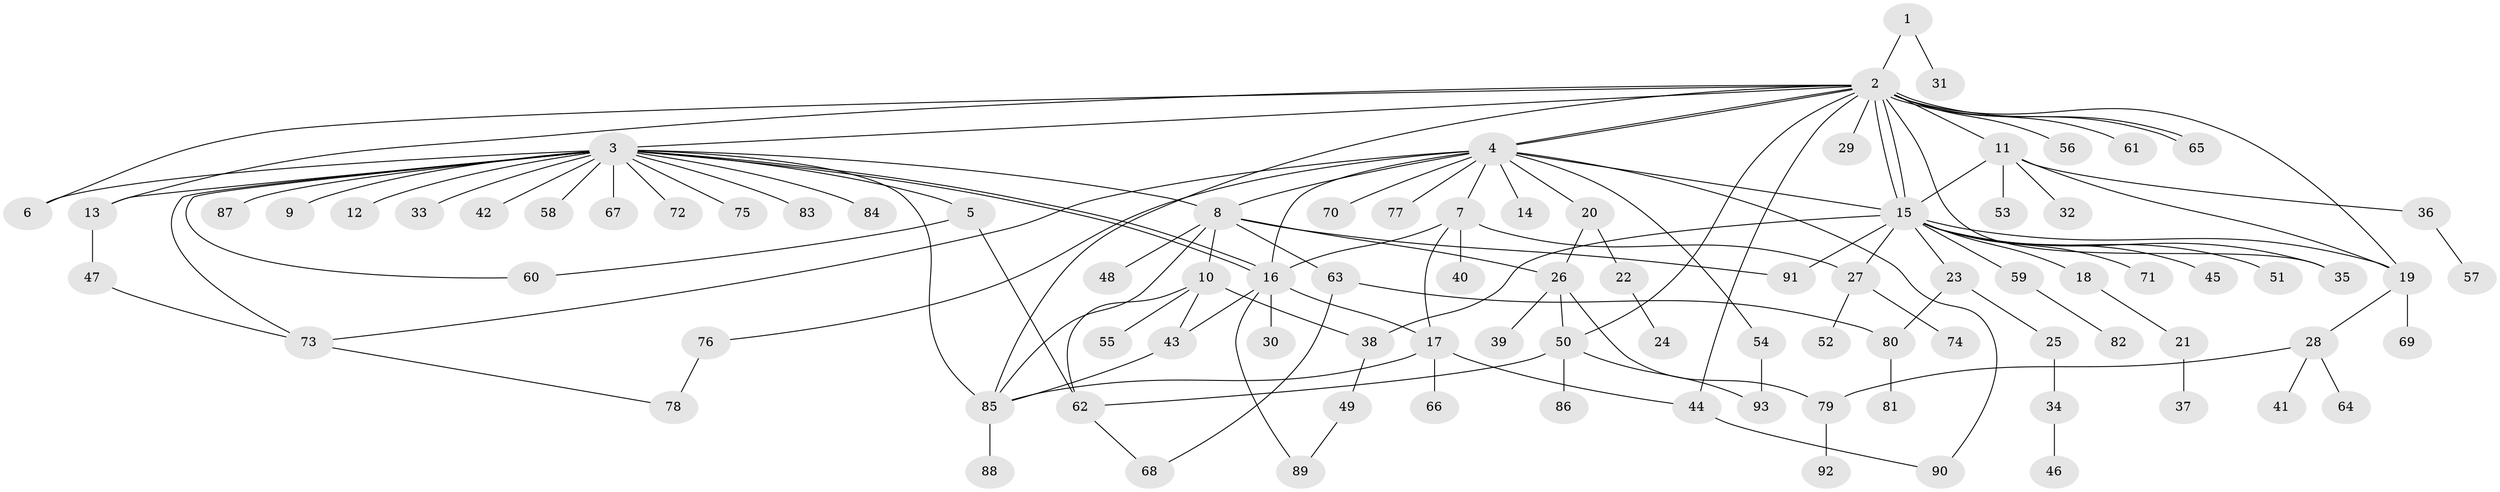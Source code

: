 // Generated by graph-tools (version 1.1) at 2025/49/03/09/25 03:49:54]
// undirected, 93 vertices, 130 edges
graph export_dot {
graph [start="1"]
  node [color=gray90,style=filled];
  1;
  2;
  3;
  4;
  5;
  6;
  7;
  8;
  9;
  10;
  11;
  12;
  13;
  14;
  15;
  16;
  17;
  18;
  19;
  20;
  21;
  22;
  23;
  24;
  25;
  26;
  27;
  28;
  29;
  30;
  31;
  32;
  33;
  34;
  35;
  36;
  37;
  38;
  39;
  40;
  41;
  42;
  43;
  44;
  45;
  46;
  47;
  48;
  49;
  50;
  51;
  52;
  53;
  54;
  55;
  56;
  57;
  58;
  59;
  60;
  61;
  62;
  63;
  64;
  65;
  66;
  67;
  68;
  69;
  70;
  71;
  72;
  73;
  74;
  75;
  76;
  77;
  78;
  79;
  80;
  81;
  82;
  83;
  84;
  85;
  86;
  87;
  88;
  89;
  90;
  91;
  92;
  93;
  1 -- 2;
  1 -- 31;
  2 -- 3;
  2 -- 4;
  2 -- 4;
  2 -- 6;
  2 -- 11;
  2 -- 13;
  2 -- 15;
  2 -- 15;
  2 -- 19;
  2 -- 29;
  2 -- 35;
  2 -- 44;
  2 -- 50;
  2 -- 56;
  2 -- 61;
  2 -- 65;
  2 -- 65;
  2 -- 85;
  3 -- 5;
  3 -- 6;
  3 -- 8;
  3 -- 9;
  3 -- 12;
  3 -- 13;
  3 -- 16;
  3 -- 16;
  3 -- 33;
  3 -- 42;
  3 -- 58;
  3 -- 60;
  3 -- 67;
  3 -- 72;
  3 -- 73;
  3 -- 75;
  3 -- 83;
  3 -- 84;
  3 -- 85;
  3 -- 87;
  4 -- 7;
  4 -- 8;
  4 -- 14;
  4 -- 15;
  4 -- 16;
  4 -- 20;
  4 -- 54;
  4 -- 70;
  4 -- 73;
  4 -- 76;
  4 -- 77;
  4 -- 90;
  5 -- 60;
  5 -- 62;
  7 -- 16;
  7 -- 17;
  7 -- 27;
  7 -- 40;
  8 -- 10;
  8 -- 26;
  8 -- 48;
  8 -- 63;
  8 -- 85;
  8 -- 91;
  10 -- 38;
  10 -- 43;
  10 -- 55;
  10 -- 62;
  11 -- 15;
  11 -- 19;
  11 -- 32;
  11 -- 36;
  11 -- 53;
  13 -- 47;
  15 -- 18;
  15 -- 19;
  15 -- 23;
  15 -- 27;
  15 -- 35;
  15 -- 38;
  15 -- 45;
  15 -- 51;
  15 -- 59;
  15 -- 71;
  15 -- 91;
  16 -- 17;
  16 -- 30;
  16 -- 43;
  16 -- 89;
  17 -- 44;
  17 -- 66;
  17 -- 85;
  18 -- 21;
  19 -- 28;
  19 -- 69;
  20 -- 22;
  20 -- 26;
  21 -- 37;
  22 -- 24;
  23 -- 25;
  23 -- 80;
  25 -- 34;
  26 -- 39;
  26 -- 50;
  26 -- 79;
  27 -- 52;
  27 -- 74;
  28 -- 41;
  28 -- 64;
  28 -- 79;
  34 -- 46;
  36 -- 57;
  38 -- 49;
  43 -- 85;
  44 -- 90;
  47 -- 73;
  49 -- 89;
  50 -- 62;
  50 -- 86;
  50 -- 93;
  54 -- 93;
  59 -- 82;
  62 -- 68;
  63 -- 68;
  63 -- 80;
  73 -- 78;
  76 -- 78;
  79 -- 92;
  80 -- 81;
  85 -- 88;
}
